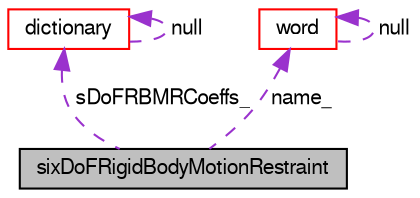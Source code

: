 digraph "sixDoFRigidBodyMotionRestraint"
{
  bgcolor="transparent";
  edge [fontname="FreeSans",fontsize="10",labelfontname="FreeSans",labelfontsize="10"];
  node [fontname="FreeSans",fontsize="10",shape=record];
  Node7 [label="sixDoFRigidBodyMotionRestraint",height=0.2,width=0.4,color="black", fillcolor="grey75", style="filled", fontcolor="black"];
  Node8 -> Node7 [dir="back",color="darkorchid3",fontsize="10",style="dashed",label=" sDoFRBMRCoeffs_" ,fontname="FreeSans"];
  Node8 [label="dictionary",height=0.2,width=0.4,color="red",URL="$a26014.html",tooltip="A list of keyword definitions, which are a keyword followed by any number of values (e..."];
  Node8 -> Node8 [dir="back",color="darkorchid3",fontsize="10",style="dashed",label=" null" ,fontname="FreeSans"];
  Node21 -> Node7 [dir="back",color="darkorchid3",fontsize="10",style="dashed",label=" name_" ,fontname="FreeSans"];
  Node21 [label="word",height=0.2,width=0.4,color="red",URL="$a28258.html",tooltip="A class for handling words, derived from string. "];
  Node21 -> Node21 [dir="back",color="darkorchid3",fontsize="10",style="dashed",label=" null" ,fontname="FreeSans"];
}
